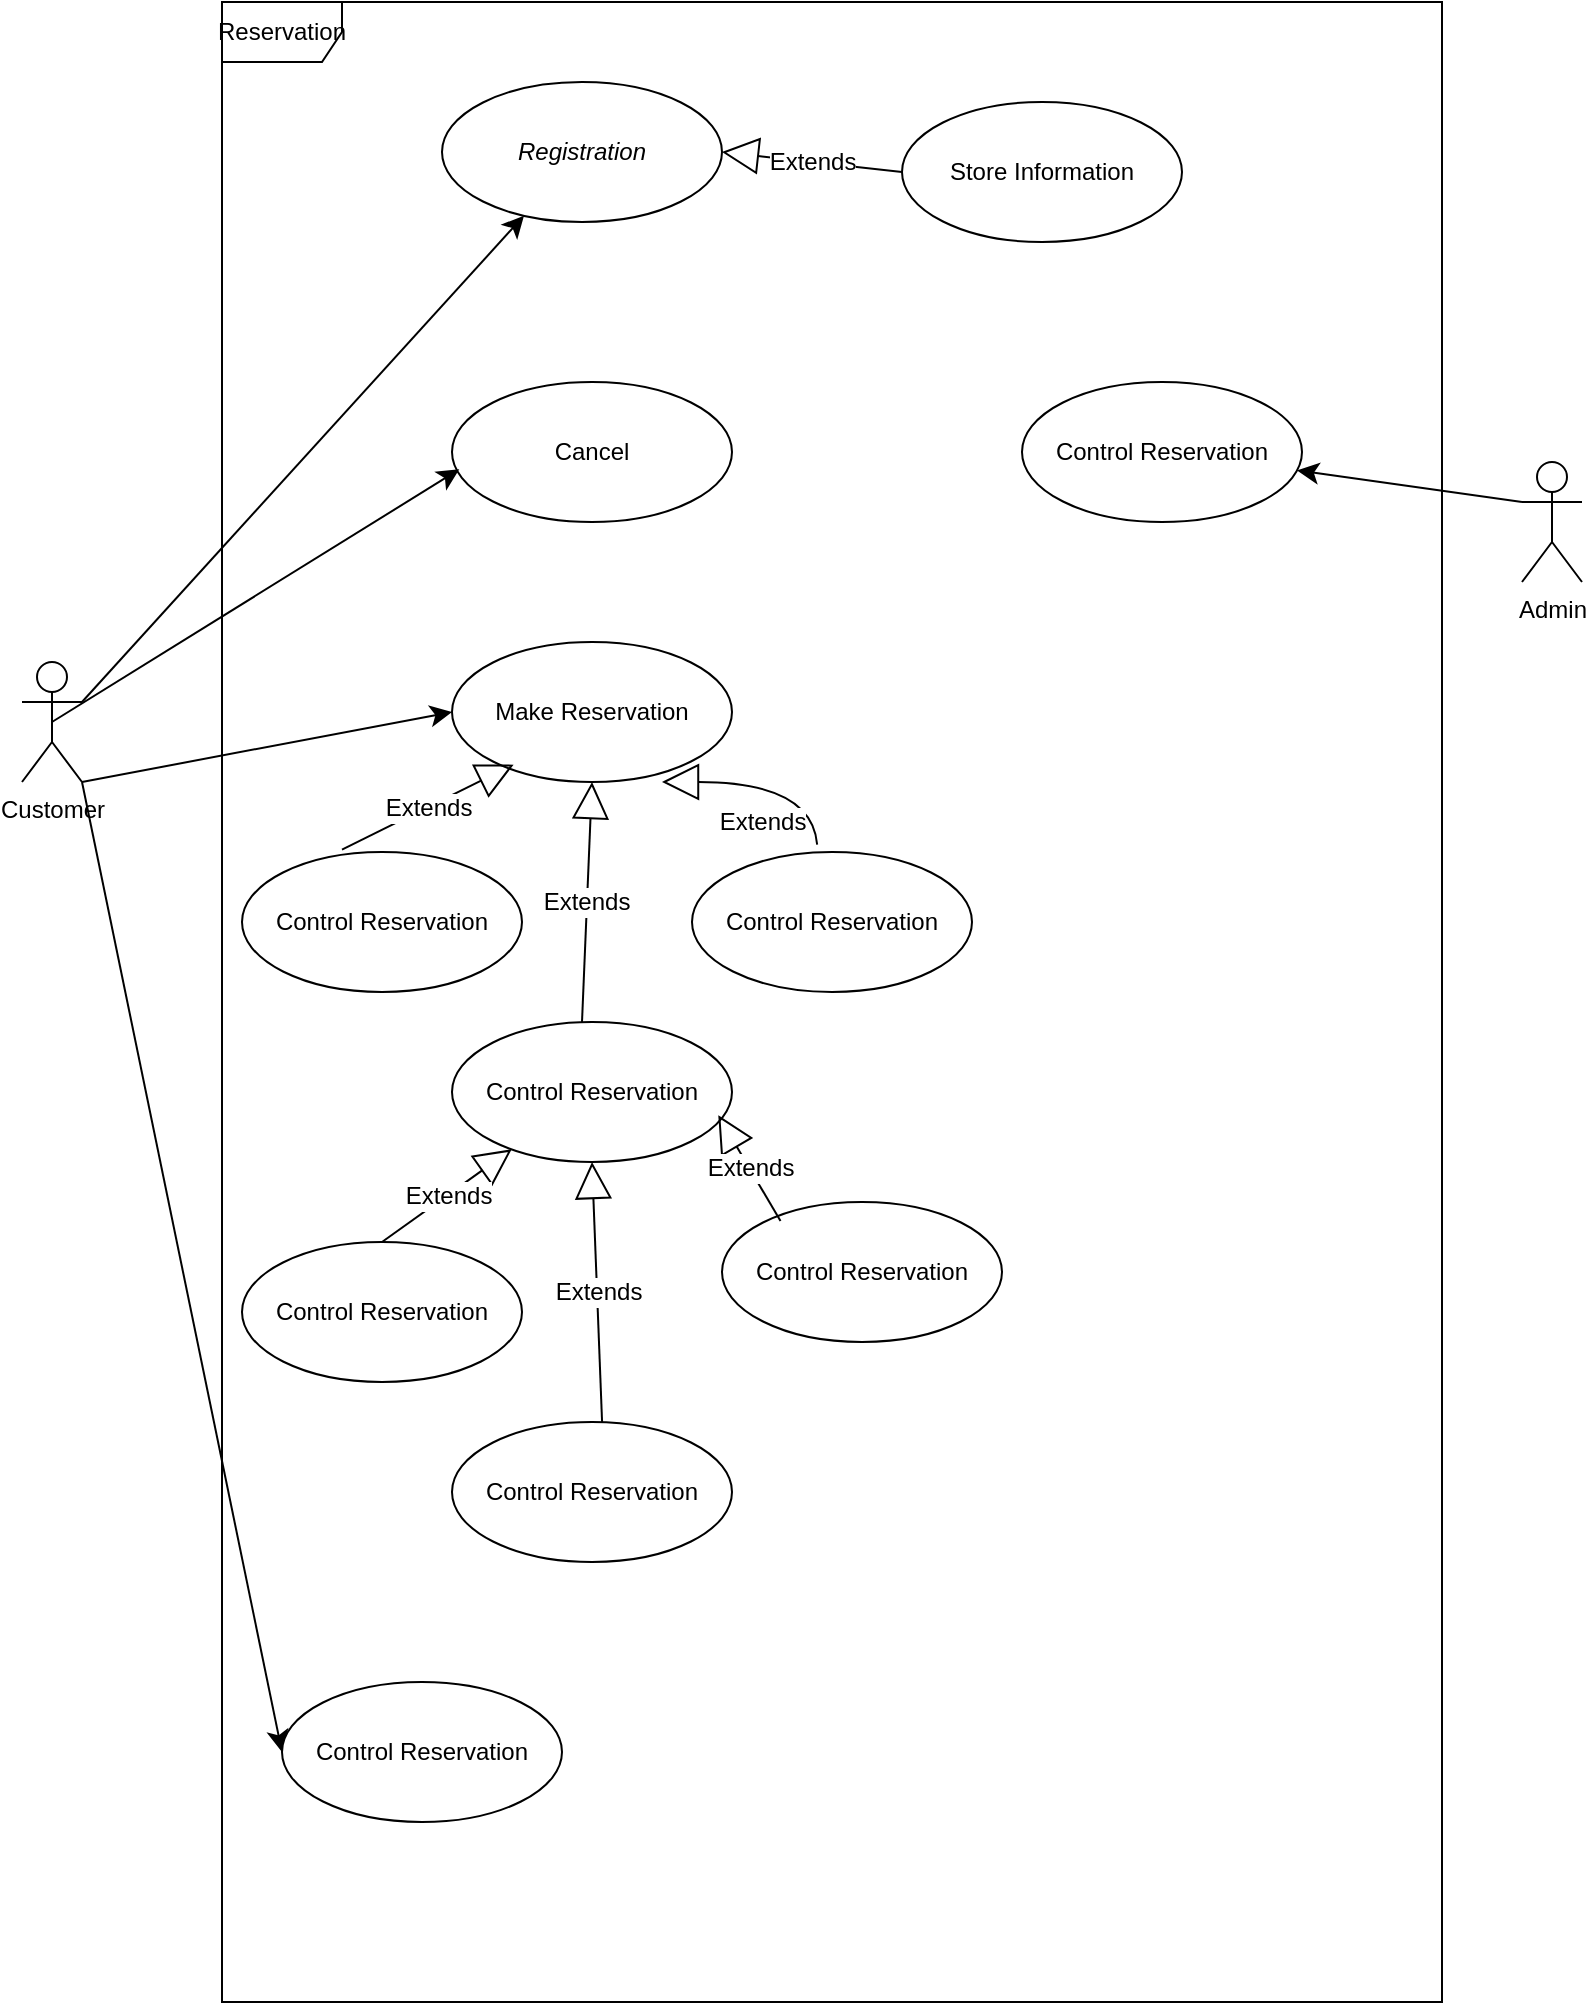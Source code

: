 <mxfile version="25.0.3">
  <diagram name="Page-1" id="laetl-Wr8Zt0gv551SJ-">
    <mxGraphModel dx="1197" dy="600" grid="1" gridSize="10" guides="1" tooltips="1" connect="1" arrows="1" fold="1" page="1" pageScale="1" pageWidth="850" pageHeight="1100" math="0" shadow="0">
      <root>
        <mxCell id="0" />
        <mxCell id="1" parent="0" />
        <mxCell id="3bP-I4FCFR9JuNEKeRnN-2" value="&lt;i&gt;Registration&lt;/i&gt;" style="ellipse;whiteSpace=wrap;html=1;" vertex="1" parent="1">
          <mxGeometry x="230" y="120" width="140" height="70" as="geometry" />
        </mxCell>
        <mxCell id="3bP-I4FCFR9JuNEKeRnN-3" value="Cancel" style="ellipse;whiteSpace=wrap;html=1;" vertex="1" parent="1">
          <mxGeometry x="235" y="270" width="140" height="70" as="geometry" />
        </mxCell>
        <mxCell id="3bP-I4FCFR9JuNEKeRnN-4" value="Make Reservation" style="ellipse;whiteSpace=wrap;html=1;" vertex="1" parent="1">
          <mxGeometry x="235" y="400" width="140" height="70" as="geometry" />
        </mxCell>
        <mxCell id="3bP-I4FCFR9JuNEKeRnN-5" value="Control Reservation" style="ellipse;whiteSpace=wrap;html=1;" vertex="1" parent="1">
          <mxGeometry x="520" y="270" width="140" height="70" as="geometry" />
        </mxCell>
        <mxCell id="3bP-I4FCFR9JuNEKeRnN-15" style="edgeStyle=none;curved=1;rounded=0;orthogonalLoop=1;jettySize=auto;html=1;exitX=0;exitY=0.333;exitDx=0;exitDy=0;exitPerimeter=0;fontSize=12;startSize=8;endSize=8;" edge="1" parent="1" source="3bP-I4FCFR9JuNEKeRnN-6" target="3bP-I4FCFR9JuNEKeRnN-5">
          <mxGeometry relative="1" as="geometry" />
        </mxCell>
        <mxCell id="3bP-I4FCFR9JuNEKeRnN-6" value="Admin&lt;div&gt;&lt;br&gt;&lt;/div&gt;" style="shape=umlActor;verticalLabelPosition=bottom;verticalAlign=top;html=1;" vertex="1" parent="1">
          <mxGeometry x="770" y="310" width="30" height="60" as="geometry" />
        </mxCell>
        <mxCell id="3bP-I4FCFR9JuNEKeRnN-12" style="edgeStyle=none;curved=1;rounded=0;orthogonalLoop=1;jettySize=auto;html=1;exitX=1;exitY=0.333;exitDx=0;exitDy=0;exitPerimeter=0;fontSize=12;startSize=8;endSize=8;" edge="1" parent="1" source="3bP-I4FCFR9JuNEKeRnN-9" target="3bP-I4FCFR9JuNEKeRnN-2">
          <mxGeometry relative="1" as="geometry" />
        </mxCell>
        <mxCell id="3bP-I4FCFR9JuNEKeRnN-14" style="edgeStyle=none;curved=1;rounded=0;orthogonalLoop=1;jettySize=auto;html=1;exitX=1;exitY=1;exitDx=0;exitDy=0;exitPerimeter=0;entryX=0;entryY=0.5;entryDx=0;entryDy=0;fontSize=12;startSize=8;endSize=8;" edge="1" parent="1" source="3bP-I4FCFR9JuNEKeRnN-9" target="3bP-I4FCFR9JuNEKeRnN-4">
          <mxGeometry relative="1" as="geometry" />
        </mxCell>
        <mxCell id="3bP-I4FCFR9JuNEKeRnN-32" style="edgeStyle=none;curved=1;rounded=0;orthogonalLoop=1;jettySize=auto;html=1;exitX=1;exitY=1;exitDx=0;exitDy=0;exitPerimeter=0;entryX=0;entryY=0.5;entryDx=0;entryDy=0;fontSize=12;startSize=8;endSize=8;" edge="1" parent="1" source="3bP-I4FCFR9JuNEKeRnN-9" target="3bP-I4FCFR9JuNEKeRnN-25">
          <mxGeometry relative="1" as="geometry" />
        </mxCell>
        <mxCell id="3bP-I4FCFR9JuNEKeRnN-9" value="Customer" style="shape=umlActor;verticalLabelPosition=bottom;verticalAlign=top;html=1;" vertex="1" parent="1">
          <mxGeometry x="20" y="410" width="30" height="60" as="geometry" />
        </mxCell>
        <mxCell id="3bP-I4FCFR9JuNEKeRnN-13" style="edgeStyle=none;curved=1;rounded=0;orthogonalLoop=1;jettySize=auto;html=1;exitX=0.5;exitY=0.5;exitDx=0;exitDy=0;exitPerimeter=0;entryX=0.026;entryY=0.624;entryDx=0;entryDy=0;entryPerimeter=0;fontSize=12;startSize=8;endSize=8;" edge="1" parent="1" source="3bP-I4FCFR9JuNEKeRnN-9" target="3bP-I4FCFR9JuNEKeRnN-3">
          <mxGeometry relative="1" as="geometry" />
        </mxCell>
        <mxCell id="3bP-I4FCFR9JuNEKeRnN-16" value="&lt;div&gt;Reservation&lt;/div&gt;" style="shape=umlFrame;whiteSpace=wrap;html=1;pointerEvents=0;" vertex="1" parent="1">
          <mxGeometry x="120" y="80" width="610" height="1000" as="geometry" />
        </mxCell>
        <mxCell id="3bP-I4FCFR9JuNEKeRnN-17" value="Extends" style="endArrow=block;endSize=16;endFill=0;html=1;rounded=0;fontSize=12;curved=1;entryX=1;entryY=0.5;entryDx=0;entryDy=0;exitX=0;exitY=0.5;exitDx=0;exitDy=0;" edge="1" parent="1" source="3bP-I4FCFR9JuNEKeRnN-18" target="3bP-I4FCFR9JuNEKeRnN-2">
          <mxGeometry width="160" relative="1" as="geometry">
            <mxPoint x="470" y="220" as="sourcePoint" />
            <mxPoint x="375.003" y="209.999" as="targetPoint" />
            <Array as="points" />
          </mxGeometry>
        </mxCell>
        <mxCell id="3bP-I4FCFR9JuNEKeRnN-18" value="Store Information" style="ellipse;whiteSpace=wrap;html=1;" vertex="1" parent="1">
          <mxGeometry x="460" y="130" width="140" height="70" as="geometry" />
        </mxCell>
        <mxCell id="3bP-I4FCFR9JuNEKeRnN-19" value="Control Reservation" style="ellipse;whiteSpace=wrap;html=1;" vertex="1" parent="1">
          <mxGeometry x="130" y="505" width="140" height="70" as="geometry" />
        </mxCell>
        <mxCell id="3bP-I4FCFR9JuNEKeRnN-20" value="Control Reservation" style="ellipse;whiteSpace=wrap;html=1;" vertex="1" parent="1">
          <mxGeometry x="355" y="505" width="140" height="70" as="geometry" />
        </mxCell>
        <mxCell id="3bP-I4FCFR9JuNEKeRnN-21" value="Control Reservation" style="ellipse;whiteSpace=wrap;html=1;" vertex="1" parent="1">
          <mxGeometry x="235" y="590" width="140" height="70" as="geometry" />
        </mxCell>
        <mxCell id="3bP-I4FCFR9JuNEKeRnN-22" value="Control Reservation" style="ellipse;whiteSpace=wrap;html=1;" vertex="1" parent="1">
          <mxGeometry x="130" y="700" width="140" height="70" as="geometry" />
        </mxCell>
        <mxCell id="3bP-I4FCFR9JuNEKeRnN-23" value="Control Reservation" style="ellipse;whiteSpace=wrap;html=1;" vertex="1" parent="1">
          <mxGeometry x="370" y="680" width="140" height="70" as="geometry" />
        </mxCell>
        <mxCell id="3bP-I4FCFR9JuNEKeRnN-24" value="Control Reservation" style="ellipse;whiteSpace=wrap;html=1;" vertex="1" parent="1">
          <mxGeometry x="235" y="790" width="140" height="70" as="geometry" />
        </mxCell>
        <mxCell id="3bP-I4FCFR9JuNEKeRnN-25" value="Control Reservation" style="ellipse;whiteSpace=wrap;html=1;" vertex="1" parent="1">
          <mxGeometry x="150" y="920" width="140" height="70" as="geometry" />
        </mxCell>
        <mxCell id="3bP-I4FCFR9JuNEKeRnN-26" value="Extends" style="endArrow=block;endSize=16;endFill=0;html=1;rounded=0;fontSize=12;curved=1;exitX=0.447;exitY=-0.053;exitDx=0;exitDy=0;exitPerimeter=0;" edge="1" parent="1" source="3bP-I4FCFR9JuNEKeRnN-20">
          <mxGeometry x="0.076" y="20" width="160" relative="1" as="geometry">
            <mxPoint x="435" y="480" as="sourcePoint" />
            <mxPoint x="340.003" y="469.999" as="targetPoint" />
            <Array as="points">
              <mxPoint x="415" y="470" />
            </Array>
            <mxPoint x="1" as="offset" />
          </mxGeometry>
        </mxCell>
        <mxCell id="3bP-I4FCFR9JuNEKeRnN-27" value="Extends" style="endArrow=block;endSize=16;endFill=0;html=1;rounded=0;fontSize=12;curved=1;entryX=0.22;entryY=0.876;entryDx=0;entryDy=0;entryPerimeter=0;" edge="1" parent="1" target="3bP-I4FCFR9JuNEKeRnN-4">
          <mxGeometry width="160" relative="1" as="geometry">
            <mxPoint x="180" y="503.82" as="sourcePoint" />
            <mxPoint x="340" y="503.82" as="targetPoint" />
          </mxGeometry>
        </mxCell>
        <mxCell id="3bP-I4FCFR9JuNEKeRnN-28" value="Extends" style="endArrow=block;endSize=16;endFill=0;html=1;rounded=0;fontSize=12;curved=1;entryX=0.5;entryY=1;entryDx=0;entryDy=0;" edge="1" parent="1" target="3bP-I4FCFR9JuNEKeRnN-4">
          <mxGeometry width="160" relative="1" as="geometry">
            <mxPoint x="300" y="590" as="sourcePoint" />
            <mxPoint x="460" y="590" as="targetPoint" />
          </mxGeometry>
        </mxCell>
        <mxCell id="3bP-I4FCFR9JuNEKeRnN-29" value="Extends" style="endArrow=block;endSize=16;endFill=0;html=1;rounded=0;fontSize=12;curved=1;exitX=0.5;exitY=0;exitDx=0;exitDy=0;" edge="1" parent="1" source="3bP-I4FCFR9JuNEKeRnN-22" target="3bP-I4FCFR9JuNEKeRnN-21">
          <mxGeometry width="160" relative="1" as="geometry">
            <mxPoint x="197.5" y="700" as="sourcePoint" />
            <mxPoint x="202.5" y="580" as="targetPoint" />
          </mxGeometry>
        </mxCell>
        <mxCell id="3bP-I4FCFR9JuNEKeRnN-30" value="Extends" style="endArrow=block;endSize=16;endFill=0;html=1;rounded=0;fontSize=12;curved=1;entryX=0.951;entryY=0.666;entryDx=0;entryDy=0;entryPerimeter=0;exitX=0.209;exitY=0.136;exitDx=0;exitDy=0;exitPerimeter=0;" edge="1" parent="1" source="3bP-I4FCFR9JuNEKeRnN-23" target="3bP-I4FCFR9JuNEKeRnN-21">
          <mxGeometry width="160" relative="1" as="geometry">
            <mxPoint x="375" y="700" as="sourcePoint" />
            <mxPoint x="441.5" y="653" as="targetPoint" />
          </mxGeometry>
        </mxCell>
        <mxCell id="3bP-I4FCFR9JuNEKeRnN-33" value="Extends" style="endArrow=block;endSize=16;endFill=0;html=1;rounded=0;fontSize=12;curved=1;exitX=0.536;exitY=0;exitDx=0;exitDy=0;exitPerimeter=0;entryX=0.5;entryY=1;entryDx=0;entryDy=0;" edge="1" parent="1" source="3bP-I4FCFR9JuNEKeRnN-24" target="3bP-I4FCFR9JuNEKeRnN-21">
          <mxGeometry width="160" relative="1" as="geometry">
            <mxPoint x="310" y="780" as="sourcePoint" />
            <mxPoint x="470" y="780" as="targetPoint" />
          </mxGeometry>
        </mxCell>
      </root>
    </mxGraphModel>
  </diagram>
</mxfile>
